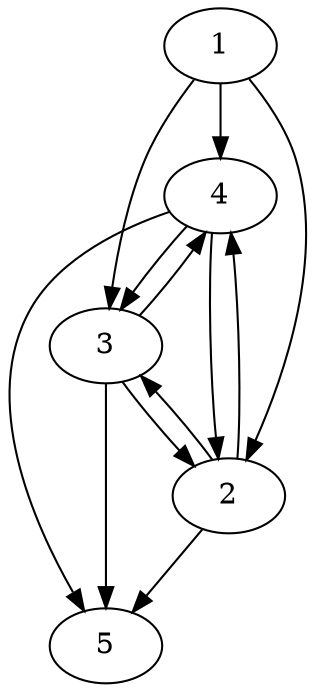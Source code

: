 // Process
digraph {
	1
	4
	3
	5
	2
	1 -> 4
	4 -> 3
	3 -> 5
	1 -> 2
	2 -> 3
	2 -> 4
	4 -> 5
	4 -> 2
	2 -> 5
	1 -> 3
	3 -> 2
	3 -> 4
}
